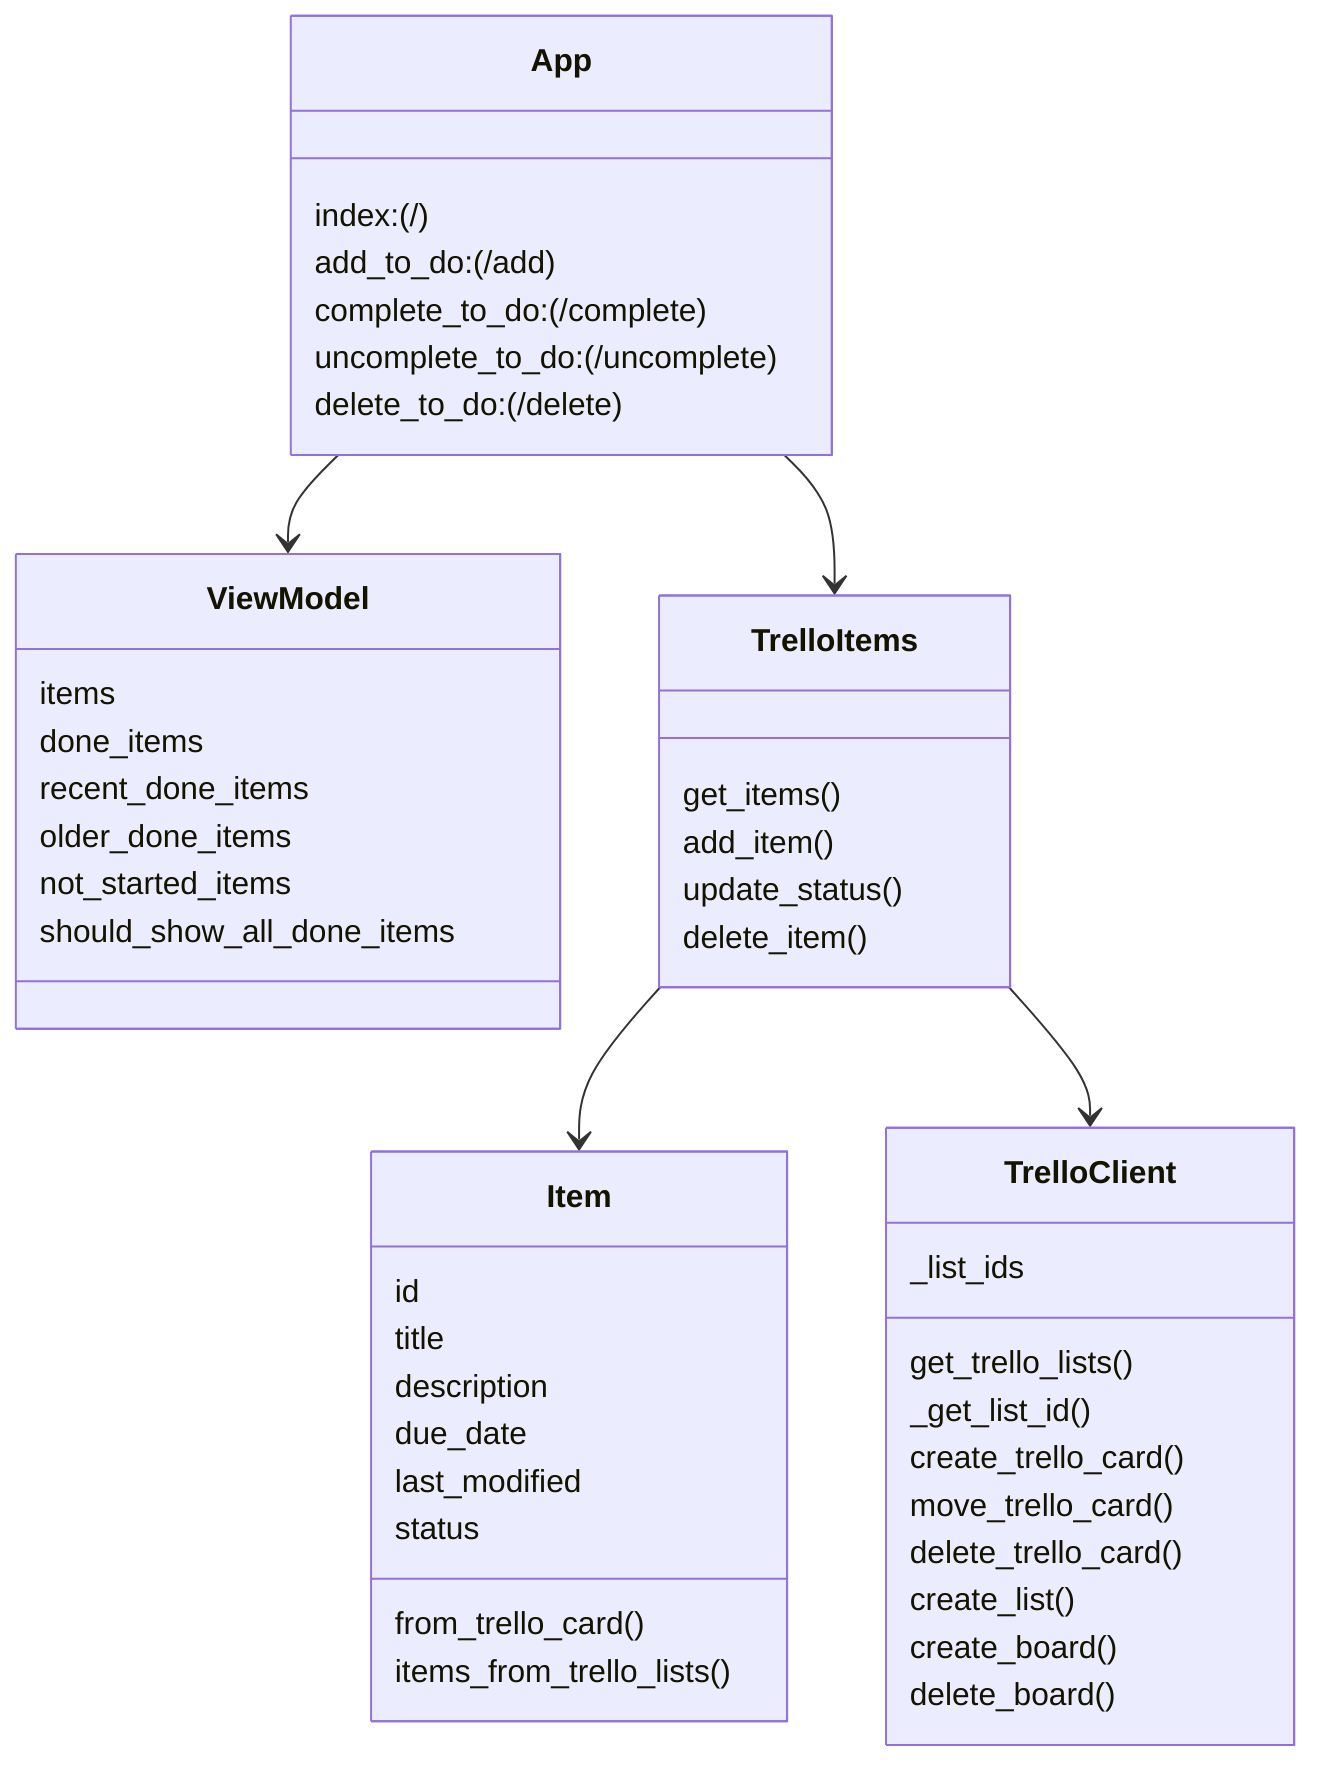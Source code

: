 classDiagram
    App --> ViewModel
    App --> TrelloItems
    TrelloItems --> Item
    TrelloItems --> TrelloClient
    class App {
        index:(/)
        add_to_do:(/add)
        complete_to_do:(/complete)
        uncomplete_to_do:(/uncomplete)
        delete_to_do:(/delete)
    }
    class TrelloItems {
        get_items()
        add_item()
        update_status()
        delete_item()
    }
    class Item {
        id
        title
        description
        due_date
        last_modified
        status
        from_trello_card()
        items_from_trello_lists()
    }
    class TrelloClient {
        _list_ids
        get_trello_lists()
        _get_list_id()
        create_trello_card()
        move_trello_card()
        delete_trello_card()
        create_list()
        create_board()
        delete_board()
    }
    class ViewModel {
        items
        done_items
        recent_done_items
        older_done_items
        not_started_items
        should_show_all_done_items
    }